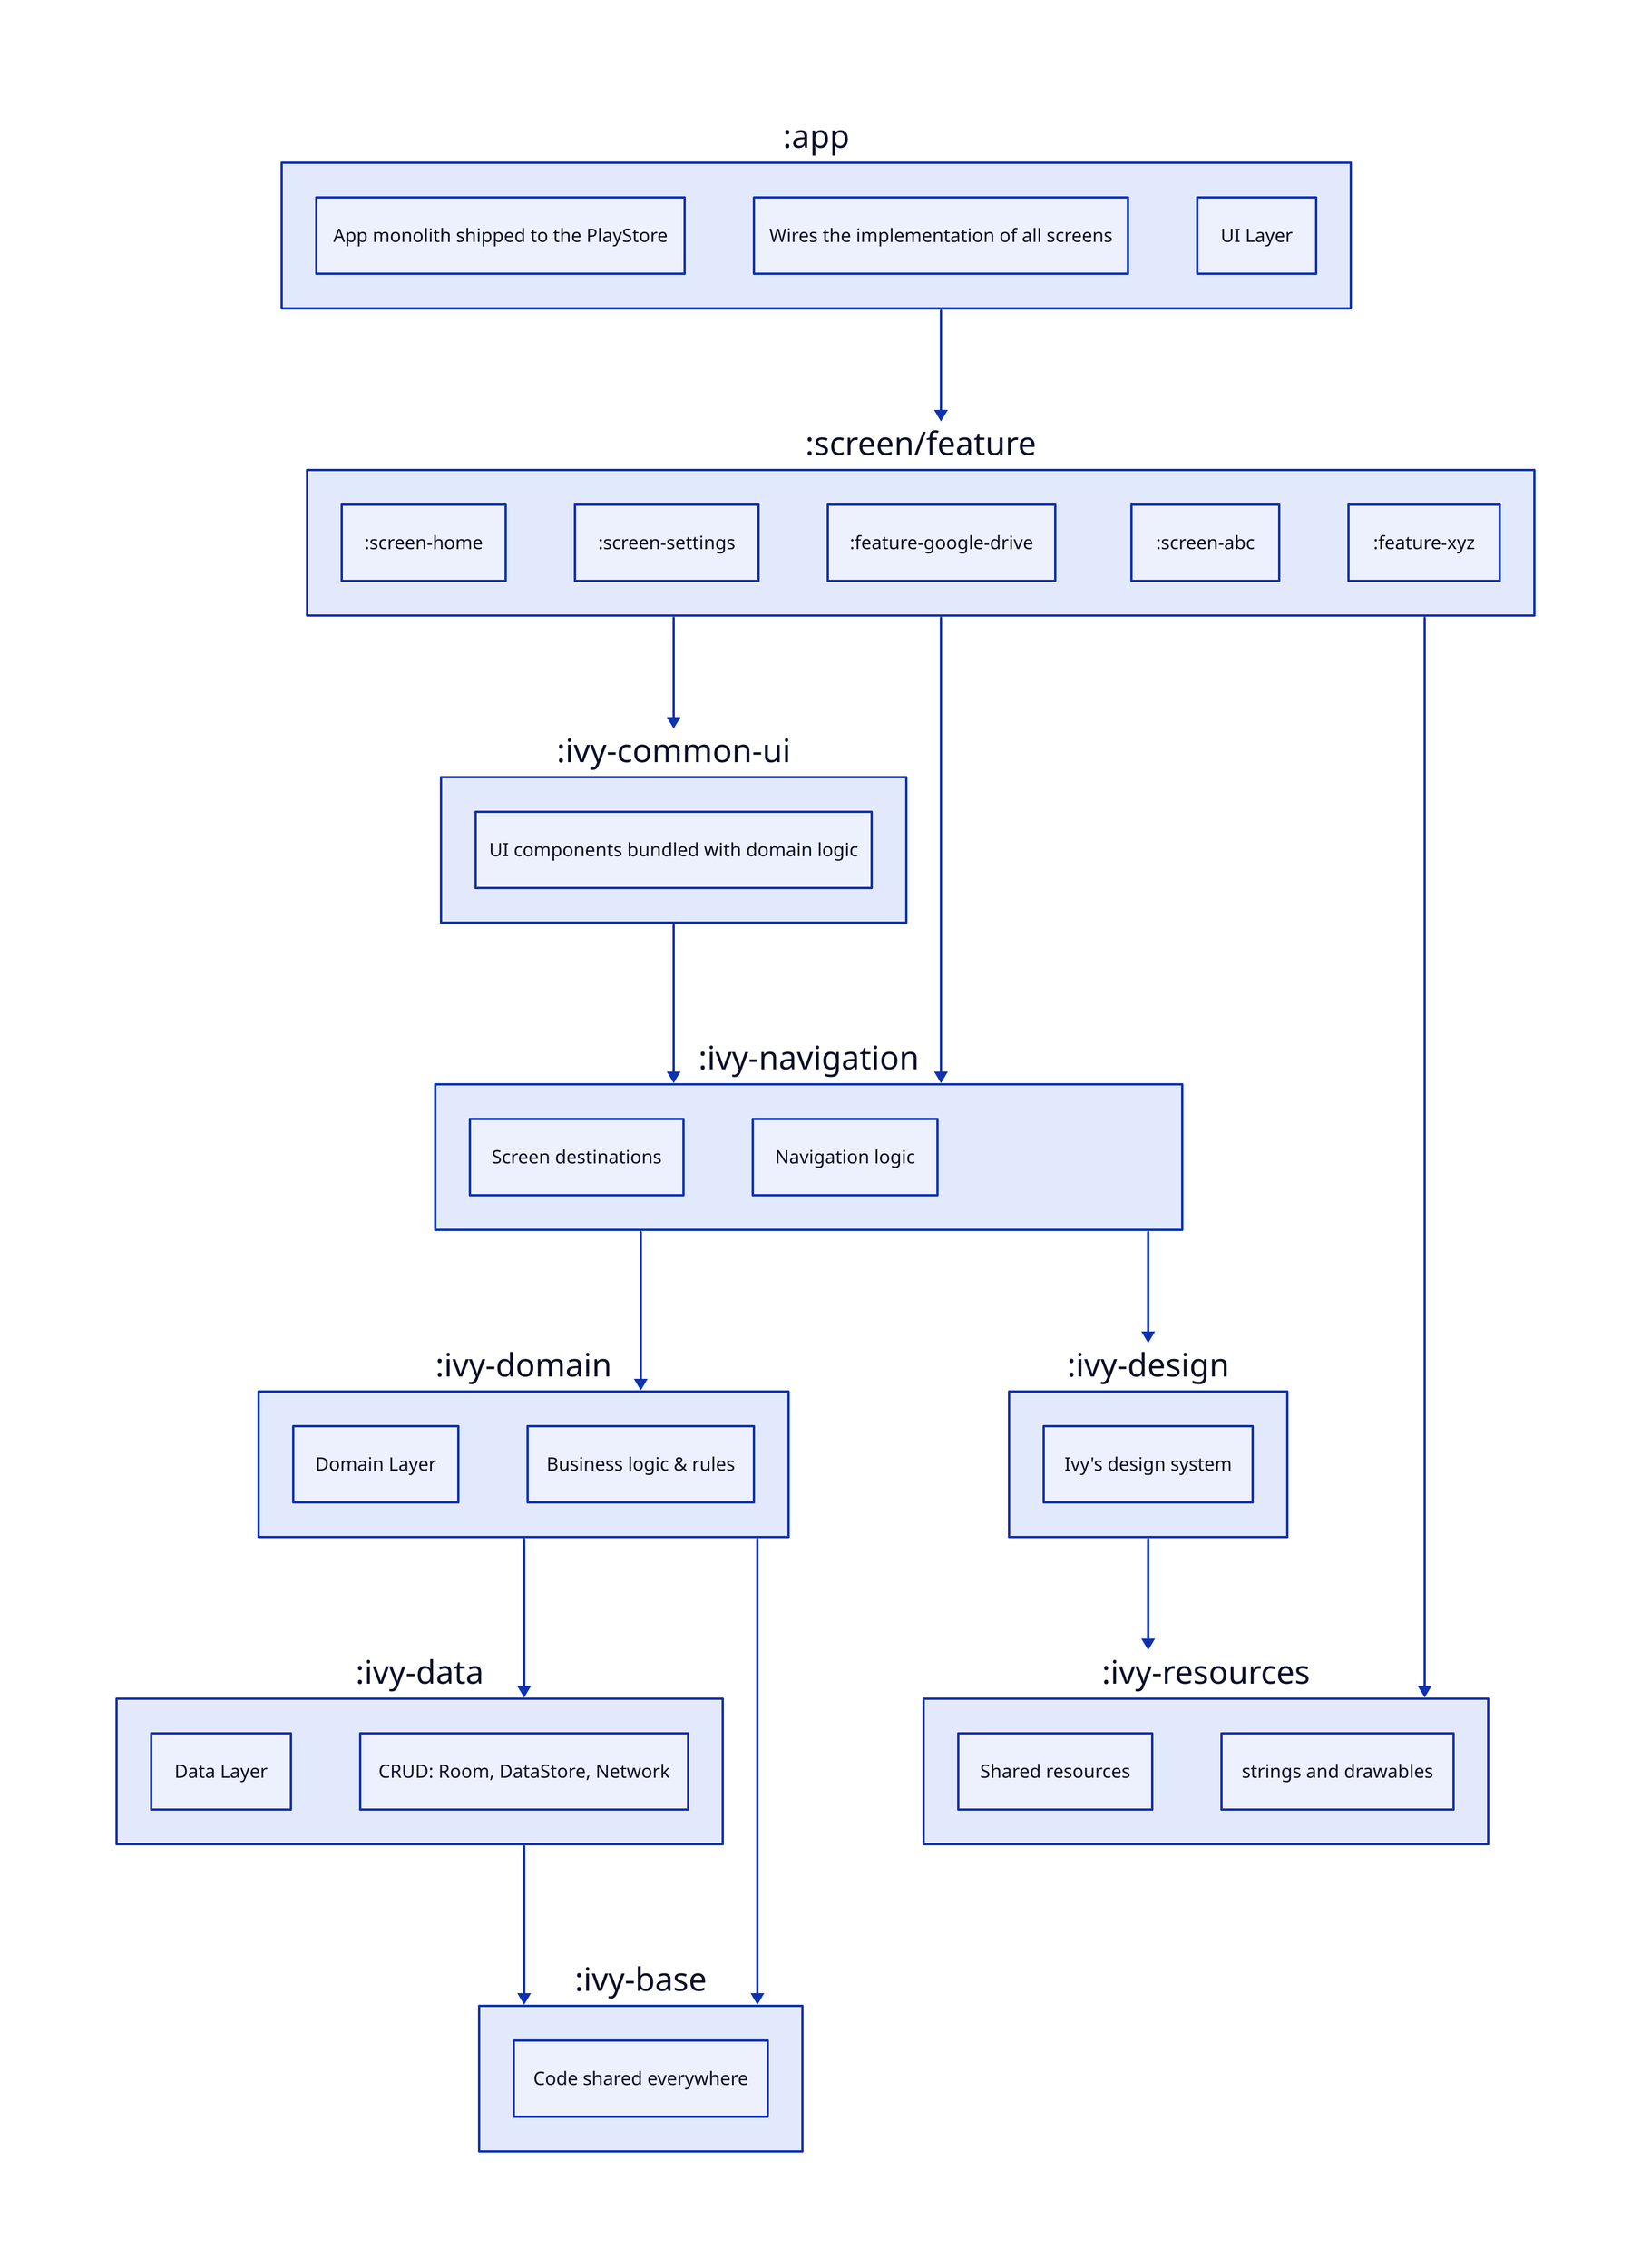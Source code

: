 ivy-res: ":ivy-resources" {
  "Shared resources"
  "strings and drawables"
}
ivy-base: ":ivy-base" {
  "Code shared everywhere"
}
ivy-data: ":ivy-data" {
  "Data Layer"
  "CRUD: Room, DataStore, Network"
}
ivy-domain: ":ivy-domain" {
  "Domain Layer"
  "Business logic & rules"
}
ivy-common-ui: ":ivy-common-ui" {
  "UI components bundled with domain logic"
}
ivy-nav: ":ivy-navigation" {
  "Screen destinations"
  "Navigation logic"
}
ivy-design: ":ivy-design" {
  "Ivy's design system"
}
screens: ":screen/feature" {
  ":screen-home"
  ":screen-settings"
  ":feature-google-drive"
  ":screen-abc"
  ":feature-xyz"
}
app: ":app" {
  "App monolith shipped to the PlayStore"
  "Wires the implementation of all screens"
  "UI Layer"
}

ivy-data -> ivy-base
ivy-domain -> ivy-data
ivy-domain -> ivy-base

ivy-design -> ivy-res
ivy-nav -> ivy-domain
ivy-nav -> ivy-design

ivy-common-ui -> ivy-nav

screens -> ivy-common-ui
screens -> ivy-nav
screens -> ivy-res

app -> screens
